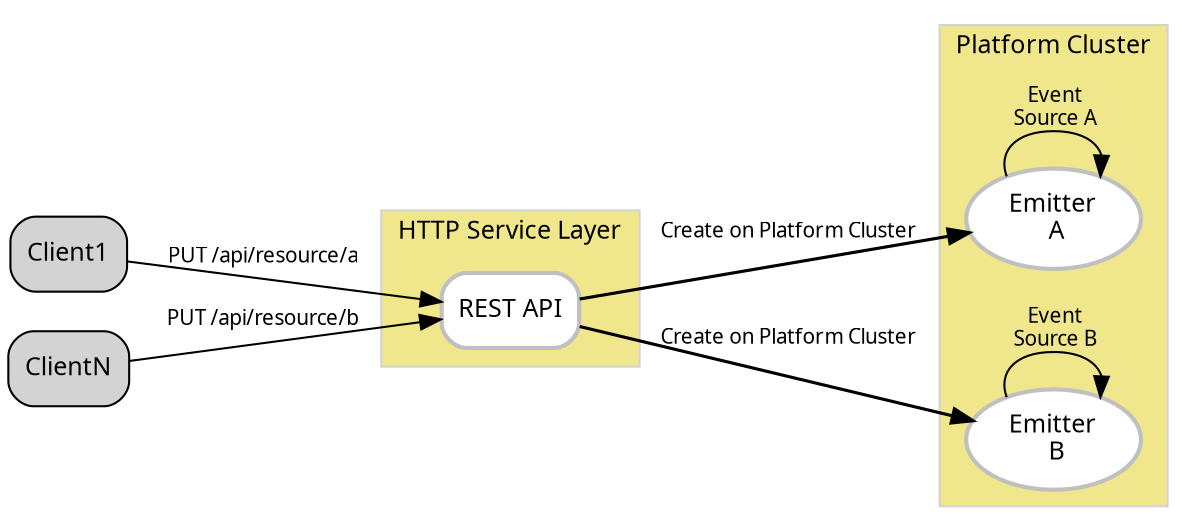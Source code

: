 digraph WorkRunner {
      rankdir=LR;

     node [fontsize=12  fontname=SEOptimistLight labelfontname=SEOptimistLight shape=Mrecord penwidth=1.0 style=filled fillcolor=lightgrey];
     edge [fontsize=10  fontname=SEOptimistLight labelfontname=SEOptimistLight penwidth=1.0 ];

     Client1;

     ClientN;

     node [fontsize=12  fontname=SEOptimist labelfontname=SEOptimist penwidth=2.0 color=gray style=filled fillcolor=white shape=Mrecord];
     edge [fontsize=10  fontname=SEOptimist labelfontname=SEOptimist penwidth=2.0 ];
     graph [style="rounded, filled" color=darkgray fillcolor=khaki shape=Mrecord fontsize=12 fontname=SEOptimist labelfontname=SEOptimist labelloc="t" label="" splines=true overlap=false ];


     Client1 -> "REST API" [label="PUT /api/resource/a" fontsize=10  fontname=SEOptimistLight labelfontname=SEOptimistLight penwidth=1.0];


     ClientN -> "REST API" [label="PUT /api/resource/b" fontsize=10  fontname=SEOptimistLight labelfontname=SEOptimistLight penwidth=1.0];

     subgraph cluster0 {
        node [style=filled,color=gray,fillcolor=white,shape=ellipse];
        style=filled;
        color=lightgrey;
        "REST API";
        "REST API";
        label = "HTTP Service Layer";
     };

     subgraph cluster1 {
        node [style=filled,color=gray,fillcolor=white,shape=ellipse];
        style=filled;
        color=lightgrey;
        "Emitter\n A" -> "Emitter\n A" [label="  Event \n Source A" penwidth=1.0 ];
        "Emitter\n B" -> "Emitter\n B" [label="  Event \n Source B" penwidth=1.0 ];
        label = "Platform Cluster";
     };

     "REST API" -> "Emitter\n A" [label="Create on Platform Cluster" fontsize=10  fontname=SEOptimistLight labelfontname=SEOptimistLight penwidth=1.5];
     "REST API" -> "Emitter\n B" [label="Create on Platform Cluster" fontsize=10  fontname=SEOptimistLight labelfontname=SEOptimistLight penwidth=1.5];
     ratio = auto;
     bgcolor="transparent";


     node [fontsize=12  fontname=SEOptimistLight labelfontname=SEOptimistLight shape=Mrecord penwidth=1.0 style=filled fillcolor=lightgrey];
     edge [fontsize=10  fontname=SEOptimistLight labelfontname=SEOptimistLight penwidth=1.0 ];

     /*"Streaming API\nA" -> "WorkDriver:doA"  [dir="both"];
     "WorkDriver:doA" -> "WorkDriver:doA" [label=" External API A"];
     StateB -> "WorkDriver:doB" [dir="both"];
     "WorkDriver:doB" -> "WorkDriver:doB" [label=" External API B"];*/
 }
